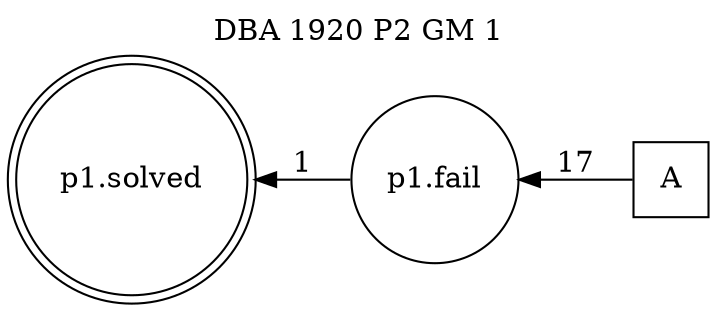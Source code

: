 digraph DBA_1920_P2_GM_1_GOOD {
labelloc="tl"
label= " DBA 1920 P2 GM 1 "
rankdir="RL";
graph [ size=" 10 , 10 !"]

"A" [shape="square" label="A"]
"p1.fail" [shape="circle" label="p1.fail"]
"p1.solved" [shape="doublecircle" label="p1.solved"]
"A" -> "p1.fail" [ label=17]
"p1.fail" -> "p1.solved" [ label=1]
}
